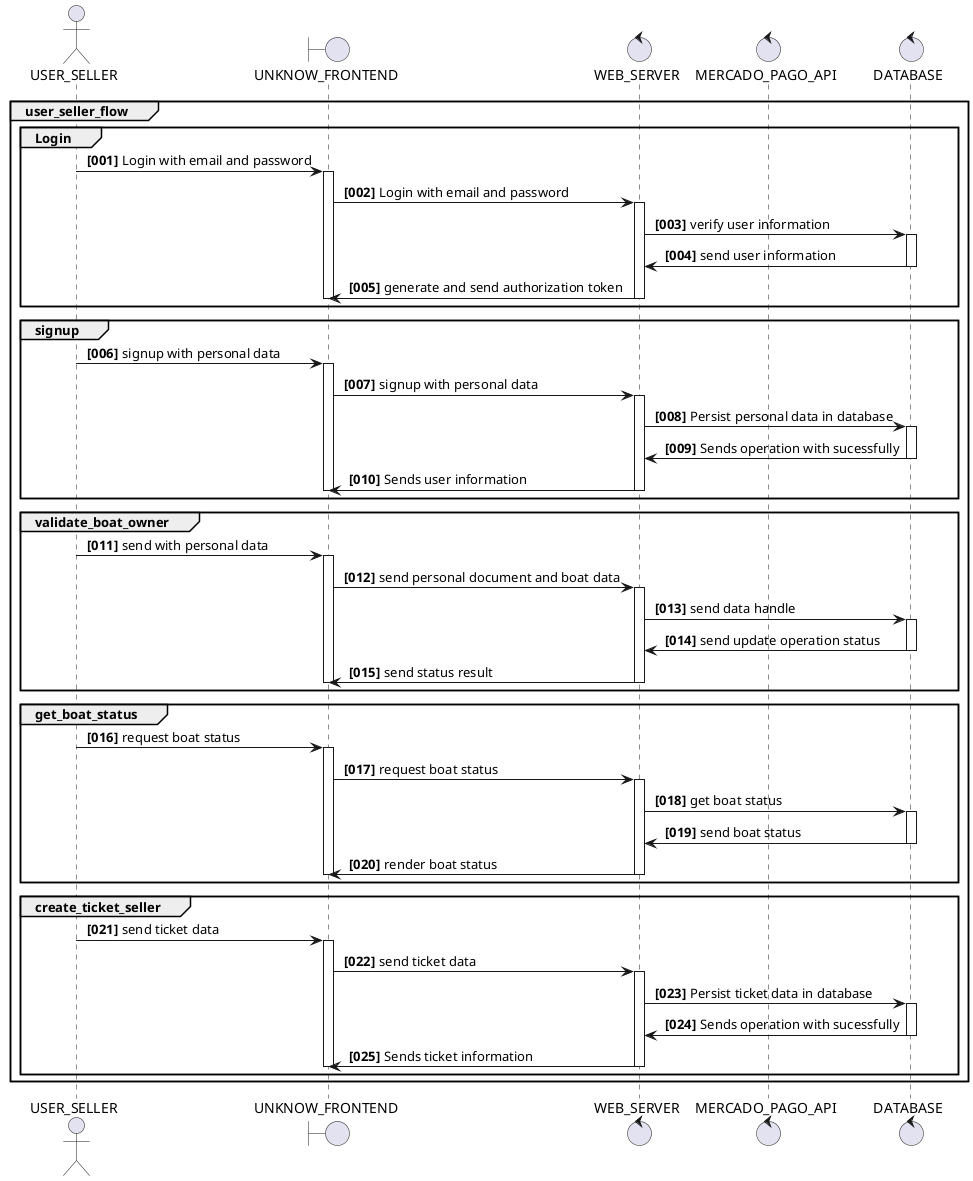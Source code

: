 @startuml

actor USER_SELLER

boundary UNKNOW_FRONTEND

control WEB_SERVER
control MERCADO_PAGO_API
control DATABASE

autonumber "<b> [000]"


/'
 USER_SELLER Flow ->
'/

group user_seller_flow

  group Login
      USER_SELLER -> UNKNOW_FRONTEND: Login with email and password
      activate UNKNOW_FRONTEND
      UNKNOW_FRONTEND -> WEB_SERVER: Login with email and password
      activate WEB_SERVER
      WEB_SERVER -> DATABASE: verify user information
      activate DATABASE
      DATABASE -> WEB_SERVER: send user information
      deactivate DATABASE
      WEB_SERVER -> UNKNOW_FRONTEND: generate and send authorization token
      deactivate UNKNOW_FRONTEND
      deactivate WEB_SERVER
  end

  group signup
      USER_SELLER -> UNKNOW_FRONTEND: signup with personal data
      activate UNKNOW_FRONTEND
      UNKNOW_FRONTEND -> WEB_SERVER: signup with personal data
      activate WEB_SERVER
      WEB_SERVER -> DATABASE: Persist personal data in database
      activate DATABASE
      DATABASE -> WEB_SERVER: Sends operation with sucessfully
      deactivate DATABASE
      WEB_SERVER -> UNKNOW_FRONTEND: Sends user information
      deactivate UNKNOW_FRONTEND
      deactivate WEB_SERVER

      /'
        Should persist following data in database:
        BodyRequest {
          email: string,
          firstName: string,
          lastName: string,,
          cpf: number,
          phoneNumber?: number, 
          birthdate: string,
          gender?: string,
          address{
            postalCode: string,
            complement: string,
            state: string,
            city: string,
            number: string,
            neighborhood: string,
            street: string,
          } 
        }

      '/
  end

  group validate_boat_owner
    USER_SELLER -> UNKNOW_FRONTEND: send with personal data
    activate UNKNOW_FRONTEND
    UNKNOW_FRONTEND -> WEB_SERVER: send personal document and boat data
    activate WEB_SERVER
    WEB_SERVER -> DATABASE: send data handle
    activate DATABASE
    DATABASE -> WEB_SERVER: send update operation status
    deactivate DATABASE
    WEB_SERVER -> UNKNOW_FRONTEND: send status result
    deactivate WEB_SERVER
    deactivate UNKNOW_FRONTEND

     /'
        Should persist following data in database:
        BodyRequest {
          CNPJ: string;
          document:{
            Type: 'RG'|'CNH';
            Front: 'string';
            Back: 'string';
            Selfie: 'string';
          },
          boat{
            IMO: number;
            name: string;
            subscription: string;
            flag: 'type UF';
          },
        }

      '/
  end

  group get_boat_status
    USER_SELLER -> UNKNOW_FRONTEND: request boat status
    activate UNKNOW_FRONTEND
    UNKNOW_FRONTEND -> WEB_SERVER: request boat status
    activate WEB_SERVER
    WEB_SERVER -> DATABASE: get boat status
    activate DATABASE
    DATABASE -> WEB_SERVER: send boat status
    deactivate DATABASE
    WEB_SERVER -> UNKNOW_FRONTEND: render boat status
    deactivate WEB_SERVER
    deactivate UNKNOW_FRONTEND

  end

  /'
    group add_method_payment
      USER_SELLER -> UNKNOW_FRONTEND: payment information 
      activate UNKNOW_FRONTEND 
      UNKNOW_FRONTEND -> WEB_SERVER: payment information  
      activate WEB_SERVER
      WEB_SERVER -> DATABASE: Persist payment information in the database 
      activate DATABASE
      DATABASE -> WEB_SERVER: send update operation status
      deactivate DATABASE
      WEB_SERVER -> UNKNOW_FRONTEND: Sends operation with sucessfully
      deactivate WEB_SERVER
      deactivate UNKNOW_FRONTEND

    end
  '/
  
  group create_ticket_seller
    USER_SELLER -> UNKNOW_FRONTEND: send ticket data
    activate UNKNOW_FRONTEND
    UNKNOW_FRONTEND -> WEB_SERVER: send ticket data
    activate WEB_SERVER
    WEB_SERVER -> DATABASE: Persist ticket data in database
    activate DATABASE
    DATABASE -> WEB_SERVER: Sends operation with sucessfully
    deactivate DATABASE
    WEB_SERVER -> UNKNOW_FRONTEND: Sends ticket information
    deactivate WEB_SERVER
    deactivate UNKNOW_FRONTEND

     /'
        Should persist following data in database:
        BodyRequest {
          acomodacao_nome: string;
          cidade_destino: string;
          cidade_origem: string;
          dt_chegada: date;
          dt_modificacao: date;
          dt_registro: date;
          dt_saida: date;
          embarcacao_nome: string;
          embarcacao_telefone: number;
          imagem_url: string;
          quantidade_restante: number;
          valor_alimentacao: number;
          valor_transporte: number;
        }
      '/

  end
end


@enduml


